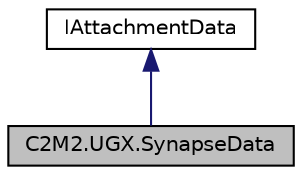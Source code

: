 digraph "C2M2.UGX.SynapseData"
{
 // LATEX_PDF_SIZE
  edge [fontname="Helvetica",fontsize="10",labelfontname="Helvetica",labelfontsize="10"];
  node [fontname="Helvetica",fontsize="10",shape=record];
  Node1 [label="C2M2.UGX.SynapseData",height=0.2,width=0.4,color="black", fillcolor="grey75", style="filled", fontcolor="black",tooltip="Data for synapse attachment"];
  Node2 -> Node1 [dir="back",color="midnightblue",fontsize="10",style="solid",fontname="Helvetica"];
  Node2 [label="IAttachmentData",height=0.2,width=0.4,color="black", fillcolor="white", style="filled",URL="$d1/d77/interface_c2_m2_1_1_u_g_x_1_1_i_attachment_data.html",tooltip="Marker interface for attachment data"];
}

